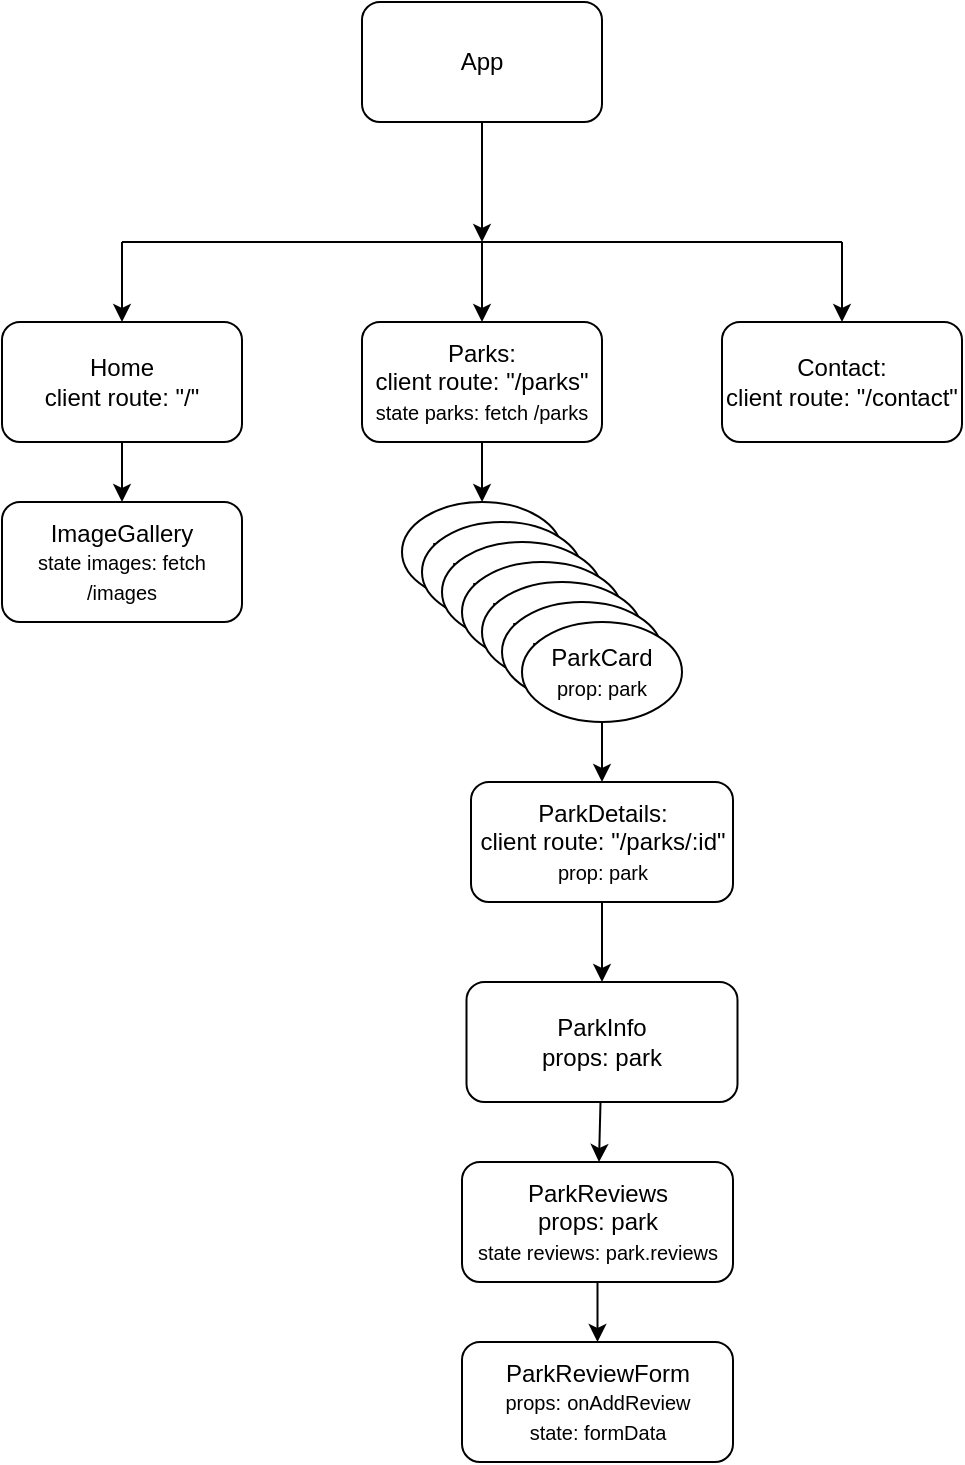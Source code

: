 <mxfile>
    <diagram name="Page-1" id="hoCVPFIHtCYCNbDTjegN">
        <mxGraphModel dx="308" dy="768" grid="1" gridSize="10" guides="1" tooltips="1" connect="1" arrows="1" fold="1" page="1" pageScale="1" pageWidth="850" pageHeight="1100" math="0" shadow="0">
            <root>
                <mxCell id="0"/>
                <mxCell id="1" parent="0"/>
                <mxCell id="GsgR1pGMC72x6-u9tPVT-1" value="App" style="rounded=1;whiteSpace=wrap;html=1;" parent="1" vertex="1">
                    <mxGeometry x="360" y="40" width="120" height="60" as="geometry"/>
                </mxCell>
                <mxCell id="GsgR1pGMC72x6-u9tPVT-2" value="" style="endArrow=none;html=1;rounded=0;" parent="1" edge="1">
                    <mxGeometry width="50" height="50" relative="1" as="geometry">
                        <mxPoint x="240" y="160" as="sourcePoint"/>
                        <mxPoint x="600" y="160" as="targetPoint"/>
                    </mxGeometry>
                </mxCell>
                <mxCell id="GsgR1pGMC72x6-u9tPVT-3" value="" style="endArrow=classic;html=1;rounded=0;exitX=0.5;exitY=1;exitDx=0;exitDy=0;" parent="1" source="GsgR1pGMC72x6-u9tPVT-1" edge="1">
                    <mxGeometry width="50" height="50" relative="1" as="geometry">
                        <mxPoint x="400" y="410" as="sourcePoint"/>
                        <mxPoint x="420" y="160" as="targetPoint"/>
                    </mxGeometry>
                </mxCell>
                <mxCell id="GsgR1pGMC72x6-u9tPVT-13" value="" style="edgeStyle=orthogonalEdgeStyle;rounded=0;orthogonalLoop=1;jettySize=auto;html=1;" parent="1" source="GsgR1pGMC72x6-u9tPVT-4" target="GsgR1pGMC72x6-u9tPVT-12" edge="1">
                    <mxGeometry relative="1" as="geometry"/>
                </mxCell>
                <mxCell id="GsgR1pGMC72x6-u9tPVT-4" value="Home&lt;br&gt;client route: &quot;/&quot;" style="rounded=1;whiteSpace=wrap;html=1;" parent="1" vertex="1">
                    <mxGeometry x="180" y="200" width="120" height="60" as="geometry"/>
                </mxCell>
                <mxCell id="GsgR1pGMC72x6-u9tPVT-5" value="" style="endArrow=classic;html=1;rounded=0;entryX=0.5;entryY=0;entryDx=0;entryDy=0;" parent="1" target="GsgR1pGMC72x6-u9tPVT-4" edge="1">
                    <mxGeometry width="50" height="50" relative="1" as="geometry">
                        <mxPoint x="240" y="160" as="sourcePoint"/>
                        <mxPoint x="420" y="200" as="targetPoint"/>
                    </mxGeometry>
                </mxCell>
                <mxCell id="GsgR1pGMC72x6-u9tPVT-12" value="ImageGallery&lt;br&gt;&lt;font style=&quot;font-size: 10px;&quot;&gt;state images: fetch /images&lt;/font&gt;" style="whiteSpace=wrap;html=1;rounded=1;" parent="1" vertex="1">
                    <mxGeometry x="180" y="290" width="120" height="60" as="geometry"/>
                </mxCell>
                <mxCell id="GsgR1pGMC72x6-u9tPVT-18" value="" style="edgeStyle=orthogonalEdgeStyle;rounded=0;orthogonalLoop=1;jettySize=auto;html=1;" parent="1" source="GsgR1pGMC72x6-u9tPVT-14" edge="1">
                    <mxGeometry relative="1" as="geometry">
                        <mxPoint x="420.04" y="290" as="targetPoint"/>
                    </mxGeometry>
                </mxCell>
                <mxCell id="GsgR1pGMC72x6-u9tPVT-14" value="Parks:&lt;br&gt;client route: &quot;/parks&quot;&lt;br style=&quot;font-size: 11px;&quot;&gt;&lt;font size=&quot;1&quot;&gt;state parks: fetch /parks&lt;/font&gt;" style="rounded=1;whiteSpace=wrap;html=1;" parent="1" vertex="1">
                    <mxGeometry x="360" y="200" width="120" height="60" as="geometry"/>
                </mxCell>
                <mxCell id="GsgR1pGMC72x6-u9tPVT-15" value="Contact:&lt;br&gt;client route: &quot;/contact&quot;" style="rounded=1;whiteSpace=wrap;html=1;" parent="1" vertex="1">
                    <mxGeometry x="540" y="200" width="120" height="60" as="geometry"/>
                </mxCell>
                <mxCell id="GsgR1pGMC72x6-u9tPVT-16" value="" style="endArrow=classic;html=1;rounded=0;entryX=0.5;entryY=0;entryDx=0;entryDy=0;" parent="1" target="GsgR1pGMC72x6-u9tPVT-14" edge="1">
                    <mxGeometry width="50" height="50" relative="1" as="geometry">
                        <mxPoint x="420" y="160" as="sourcePoint"/>
                        <mxPoint x="430" y="170" as="targetPoint"/>
                    </mxGeometry>
                </mxCell>
                <mxCell id="GsgR1pGMC72x6-u9tPVT-19" value="ParkCard" style="ellipse;whiteSpace=wrap;html=1;" parent="1" vertex="1">
                    <mxGeometry x="380" y="290" width="80" height="50" as="geometry"/>
                </mxCell>
                <mxCell id="GsgR1pGMC72x6-u9tPVT-20" value="ParkCard" style="ellipse;whiteSpace=wrap;html=1;" parent="1" vertex="1">
                    <mxGeometry x="390" y="300" width="80" height="50" as="geometry"/>
                </mxCell>
                <mxCell id="GsgR1pGMC72x6-u9tPVT-21" value="ParkCard" style="ellipse;whiteSpace=wrap;html=1;" parent="1" vertex="1">
                    <mxGeometry x="400" y="310" width="80" height="50" as="geometry"/>
                </mxCell>
                <mxCell id="GsgR1pGMC72x6-u9tPVT-22" value="ParkCard" style="ellipse;whiteSpace=wrap;html=1;" parent="1" vertex="1">
                    <mxGeometry x="410" y="320" width="80" height="50" as="geometry"/>
                </mxCell>
                <mxCell id="GsgR1pGMC72x6-u9tPVT-23" value="ParkCard" style="ellipse;whiteSpace=wrap;html=1;" parent="1" vertex="1">
                    <mxGeometry x="420" y="330" width="80" height="50" as="geometry"/>
                </mxCell>
                <mxCell id="GsgR1pGMC72x6-u9tPVT-24" value="ParkCard" style="ellipse;whiteSpace=wrap;html=1;" parent="1" vertex="1">
                    <mxGeometry x="430" y="340" width="80" height="50" as="geometry"/>
                </mxCell>
                <mxCell id="GsgR1pGMC72x6-u9tPVT-25" value="ParkCard&lt;br style=&quot;font-size: 11px;&quot;&gt;&lt;font size=&quot;1&quot;&gt;prop: park&lt;/font&gt;" style="ellipse;whiteSpace=wrap;html=1;" parent="1" vertex="1">
                    <mxGeometry x="440" y="350" width="80" height="50" as="geometry"/>
                </mxCell>
                <mxCell id="GsgR1pGMC72x6-u9tPVT-26" value="" style="endArrow=classic;html=1;rounded=0;entryX=0.5;entryY=0;entryDx=0;entryDy=0;" parent="1" target="GsgR1pGMC72x6-u9tPVT-15" edge="1">
                    <mxGeometry width="50" height="50" relative="1" as="geometry">
                        <mxPoint x="600" y="160" as="sourcePoint"/>
                        <mxPoint x="430" y="170" as="targetPoint"/>
                    </mxGeometry>
                </mxCell>
                <mxCell id="GsgR1pGMC72x6-u9tPVT-27" value="" style="endArrow=classic;html=1;rounded=0;exitX=0.5;exitY=1;exitDx=0;exitDy=0;" parent="1" source="GsgR1pGMC72x6-u9tPVT-25" edge="1">
                    <mxGeometry width="50" height="50" relative="1" as="geometry">
                        <mxPoint x="380" y="220" as="sourcePoint"/>
                        <mxPoint x="480" y="430" as="targetPoint"/>
                    </mxGeometry>
                </mxCell>
                <mxCell id="8" value="" style="edgeStyle=none;html=1;" edge="1" parent="1" source="GsgR1pGMC72x6-u9tPVT-29" target="2">
                    <mxGeometry relative="1" as="geometry"/>
                </mxCell>
                <mxCell id="GsgR1pGMC72x6-u9tPVT-29" value="ParkInfo&lt;br&gt;props: park" style="rounded=1;whiteSpace=wrap;html=1;" parent="1" vertex="1">
                    <mxGeometry x="412.25" y="530" width="135.5" height="60" as="geometry"/>
                </mxCell>
                <mxCell id="GsgR1pGMC72x6-u9tPVT-43" value="ParkDetails:&lt;br&gt;client route: &quot;/parks/:id&quot;&lt;br style=&quot;font-size: 10px;&quot;&gt;&lt;font size=&quot;1&quot;&gt;prop: park&lt;/font&gt;" style="rounded=1;whiteSpace=wrap;html=1;" parent="1" vertex="1">
                    <mxGeometry x="414.5" y="430" width="131" height="60" as="geometry"/>
                </mxCell>
                <mxCell id="GsgR1pGMC72x6-u9tPVT-45" value="" style="endArrow=classic;html=1;rounded=0;exitX=0.5;exitY=1;exitDx=0;exitDy=0;" parent="1" source="GsgR1pGMC72x6-u9tPVT-43" edge="1">
                    <mxGeometry width="50" height="50" relative="1" as="geometry">
                        <mxPoint x="430" y="460" as="sourcePoint"/>
                        <mxPoint x="480" y="530" as="targetPoint"/>
                    </mxGeometry>
                </mxCell>
                <mxCell id="GsgR1pGMC72x6-u9tPVT-46" value="ParkReviewForm&lt;br style=&quot;font-size: 11px;&quot;&gt;&lt;font size=&quot;1&quot; style=&quot;&quot;&gt;props:&lt;/font&gt;&lt;font style=&quot;font-size: 11px;&quot;&gt; &lt;/font&gt;&lt;font style=&quot;&quot;&gt;&lt;font style=&quot;font-size: 10px;&quot;&gt;onAddReview&lt;/font&gt;&lt;br&gt;&lt;/font&gt;&lt;font size=&quot;1&quot;&gt;state: formData&lt;/font&gt;" style="whiteSpace=wrap;html=1;rounded=1;" parent="1" vertex="1">
                    <mxGeometry x="410" y="710" width="135.5" height="60" as="geometry"/>
                </mxCell>
                <mxCell id="3" value="" style="edgeStyle=none;html=1;" parent="1" source="2" target="GsgR1pGMC72x6-u9tPVT-46" edge="1">
                    <mxGeometry relative="1" as="geometry"/>
                </mxCell>
                <mxCell id="2" value="ParkReviews&lt;br&gt;props: park&lt;br style=&quot;font-size: 11px;&quot;&gt;&lt;font size=&quot;1&quot;&gt;state reviews: park.reviews&lt;/font&gt;" style="rounded=1;whiteSpace=wrap;html=1;" parent="1" vertex="1">
                    <mxGeometry x="410" y="620" width="135.5" height="60" as="geometry"/>
                </mxCell>
            </root>
        </mxGraphModel>
    </diagram>
</mxfile>